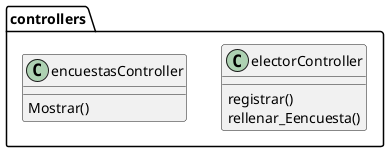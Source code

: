 @startuml


 class controllers.electorController{
 registrar()
 rellenar_Eencuesta()

 }
 class controllers.encuestasController{
 Mostrar()

 }

@enduml
